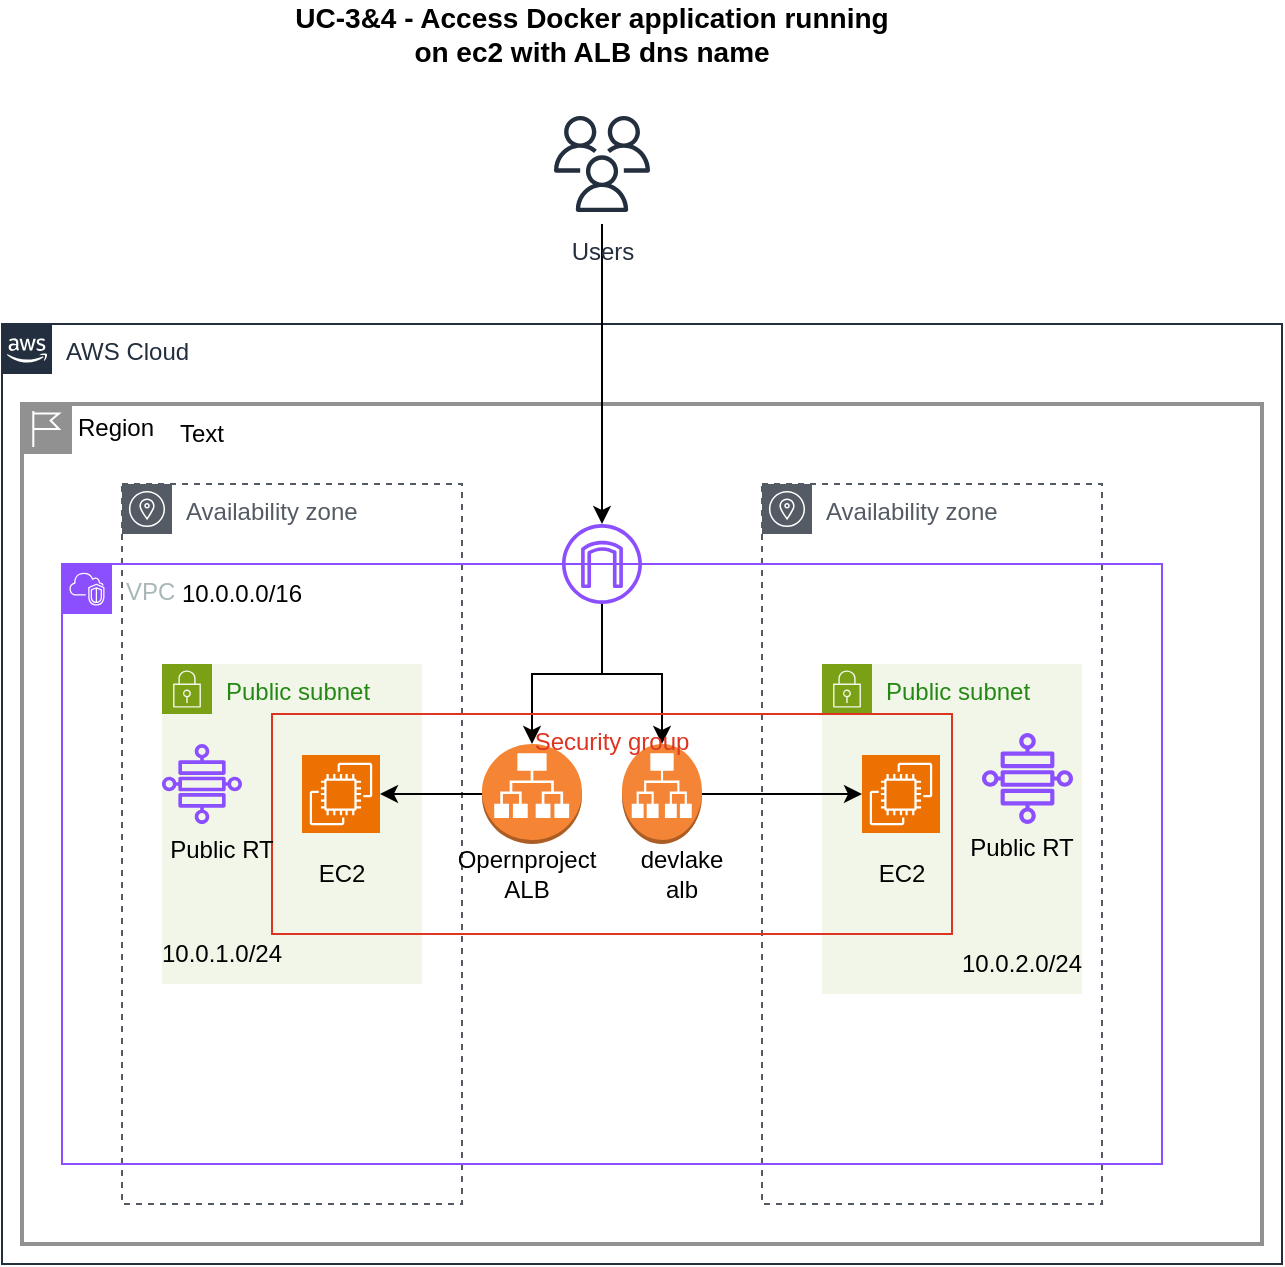 <mxfile version="27.1.3">
  <diagram name="Page-1" id="7vJ9ks99WJOgp8pgxR0i">
    <mxGraphModel dx="909" dy="1498" grid="1" gridSize="10" guides="1" tooltips="1" connect="1" arrows="1" fold="1" page="1" pageScale="1" pageWidth="850" pageHeight="1100" math="0" shadow="0">
      <root>
        <mxCell id="0" />
        <mxCell id="1" parent="0" />
        <mxCell id="d8SPQzkmyyUYfeaQxzHY-17" value="AWS Cloud" style="points=[[0,0],[0.25,0],[0.5,0],[0.75,0],[1,0],[1,0.25],[1,0.5],[1,0.75],[1,1],[0.75,1],[0.5,1],[0.25,1],[0,1],[0,0.75],[0,0.5],[0,0.25]];outlineConnect=0;gradientColor=none;html=1;whiteSpace=wrap;fontSize=12;fontStyle=0;container=1;pointerEvents=0;collapsible=0;recursiveResize=0;shape=mxgraph.aws4.group;grIcon=mxgraph.aws4.group_aws_cloud_alt;strokeColor=#232F3E;fillColor=none;verticalAlign=top;align=left;spacingLeft=30;fontColor=#232F3E;dashed=0;" parent="1" vertex="1">
          <mxGeometry x="150" y="80" width="640" height="470" as="geometry" />
        </mxCell>
        <mxCell id="d8SPQzkmyyUYfeaQxzHY-18" value="Region" style="shape=mxgraph.ibm.box;prType=region;fontStyle=0;verticalAlign=top;align=left;spacingLeft=32;spacingTop=4;fillColor=none;rounded=0;whiteSpace=wrap;html=1;strokeColor=#919191;strokeWidth=2;dashed=0;container=1;spacing=-4;collapsible=0;expand=0;recursiveResize=0;" parent="d8SPQzkmyyUYfeaQxzHY-17" vertex="1">
          <mxGeometry x="10" y="40" width="620" height="420" as="geometry" />
        </mxCell>
        <mxCell id="d8SPQzkmyyUYfeaQxzHY-19" value="Availability zone" style="sketch=0;outlineConnect=0;gradientColor=none;html=1;whiteSpace=wrap;fontSize=12;fontStyle=0;shape=mxgraph.aws4.group;grIcon=mxgraph.aws4.group_availability_zone;strokeColor=#545B64;fillColor=none;verticalAlign=top;align=left;spacingLeft=30;fontColor=#545B64;dashed=1;" parent="d8SPQzkmyyUYfeaQxzHY-18" vertex="1">
          <mxGeometry x="50" y="40" width="170" height="360" as="geometry" />
        </mxCell>
        <mxCell id="d8SPQzkmyyUYfeaQxzHY-20" value="Availability zone" style="sketch=0;outlineConnect=0;gradientColor=none;html=1;whiteSpace=wrap;fontSize=12;fontStyle=0;shape=mxgraph.aws4.group;grIcon=mxgraph.aws4.group_availability_zone;strokeColor=#545B64;fillColor=none;verticalAlign=top;align=left;spacingLeft=30;fontColor=#545B64;dashed=1;" parent="d8SPQzkmyyUYfeaQxzHY-18" vertex="1">
          <mxGeometry x="370" y="40" width="170" height="360" as="geometry" />
        </mxCell>
        <mxCell id="d8SPQzkmyyUYfeaQxzHY-21" value="VPC" style="points=[[0,0],[0.25,0],[0.5,0],[0.75,0],[1,0],[1,0.25],[1,0.5],[1,0.75],[1,1],[0.75,1],[0.5,1],[0.25,1],[0,1],[0,0.75],[0,0.5],[0,0.25]];outlineConnect=0;gradientColor=none;html=1;whiteSpace=wrap;fontSize=12;fontStyle=0;container=1;pointerEvents=0;collapsible=0;recursiveResize=0;shape=mxgraph.aws4.group;grIcon=mxgraph.aws4.group_vpc2;strokeColor=#8C4FFF;fillColor=none;verticalAlign=top;align=left;spacingLeft=30;fontColor=#AAB7B8;dashed=0;" parent="d8SPQzkmyyUYfeaQxzHY-18" vertex="1">
          <mxGeometry x="20" y="80" width="550" height="300" as="geometry" />
        </mxCell>
        <mxCell id="d8SPQzkmyyUYfeaQxzHY-22" value="Public subnet" style="points=[[0,0],[0.25,0],[0.5,0],[0.75,0],[1,0],[1,0.25],[1,0.5],[1,0.75],[1,1],[0.75,1],[0.5,1],[0.25,1],[0,1],[0,0.75],[0,0.5],[0,0.25]];outlineConnect=0;gradientColor=none;html=1;whiteSpace=wrap;fontSize=12;fontStyle=0;container=1;pointerEvents=0;collapsible=0;recursiveResize=0;shape=mxgraph.aws4.group;grIcon=mxgraph.aws4.group_security_group;grStroke=0;strokeColor=#7AA116;fillColor=#F2F6E8;verticalAlign=top;align=left;spacingLeft=30;fontColor=#248814;dashed=0;" parent="d8SPQzkmyyUYfeaQxzHY-21" vertex="1">
          <mxGeometry x="50" y="50" width="130" height="160" as="geometry" />
        </mxCell>
        <mxCell id="d8SPQzkmyyUYfeaQxzHY-26" value="" style="sketch=0;points=[[0,0,0],[0.25,0,0],[0.5,0,0],[0.75,0,0],[1,0,0],[0,1,0],[0.25,1,0],[0.5,1,0],[0.75,1,0],[1,1,0],[0,0.25,0],[0,0.5,0],[0,0.75,0],[1,0.25,0],[1,0.5,0],[1,0.75,0]];outlineConnect=0;fontColor=#232F3E;fillColor=#ED7100;strokeColor=#ffffff;dashed=0;verticalLabelPosition=bottom;verticalAlign=top;align=center;html=1;fontSize=12;fontStyle=0;aspect=fixed;shape=mxgraph.aws4.resourceIcon;resIcon=mxgraph.aws4.ec2;" parent="d8SPQzkmyyUYfeaQxzHY-22" vertex="1">
          <mxGeometry x="70" y="45.5" width="39" height="39" as="geometry" />
        </mxCell>
        <mxCell id="d8SPQzkmyyUYfeaQxzHY-25" value="Public subnet" style="points=[[0,0],[0.25,0],[0.5,0],[0.75,0],[1,0],[1,0.25],[1,0.5],[1,0.75],[1,1],[0.75,1],[0.5,1],[0.25,1],[0,1],[0,0.75],[0,0.5],[0,0.25]];outlineConnect=0;gradientColor=none;html=1;whiteSpace=wrap;fontSize=12;fontStyle=0;container=1;pointerEvents=0;collapsible=0;recursiveResize=0;shape=mxgraph.aws4.group;grIcon=mxgraph.aws4.group_security_group;grStroke=0;strokeColor=#7AA116;fillColor=#F2F6E8;verticalAlign=top;align=left;spacingLeft=30;fontColor=#248814;dashed=0;" parent="d8SPQzkmyyUYfeaQxzHY-21" vertex="1">
          <mxGeometry x="380" y="50" width="130" height="165" as="geometry" />
        </mxCell>
        <mxCell id="uMOsZa05Msy3vBDY7BlB-9" value="10.0.2.0/24" style="text;html=1;align=center;verticalAlign=middle;whiteSpace=wrap;rounded=0;" vertex="1" parent="d8SPQzkmyyUYfeaQxzHY-25">
          <mxGeometry x="70" y="135" width="60" height="30" as="geometry" />
        </mxCell>
        <mxCell id="uMOsZa05Msy3vBDY7BlB-2" style="edgeStyle=orthogonalEdgeStyle;rounded=0;orthogonalLoop=1;jettySize=auto;html=1;" edge="1" parent="d8SPQzkmyyUYfeaQxzHY-21" source="d8SPQzkmyyUYfeaQxzHY-30" target="uMOsZa05Msy3vBDY7BlB-1">
          <mxGeometry relative="1" as="geometry" />
        </mxCell>
        <mxCell id="d8SPQzkmyyUYfeaQxzHY-30" value="" style="sketch=0;outlineConnect=0;fontColor=#232F3E;gradientColor=none;fillColor=#8C4FFF;strokeColor=none;dashed=0;verticalLabelPosition=bottom;verticalAlign=top;align=center;html=1;fontSize=12;fontStyle=0;aspect=fixed;pointerEvents=1;shape=mxgraph.aws4.internet_gateway;" parent="d8SPQzkmyyUYfeaQxzHY-21" vertex="1">
          <mxGeometry x="250" y="-20" width="40" height="40" as="geometry" />
        </mxCell>
        <mxCell id="d8SPQzkmyyUYfeaQxzHY-31" value="" style="outlineConnect=0;dashed=0;verticalLabelPosition=bottom;verticalAlign=top;align=center;html=1;shape=mxgraph.aws3.application_load_balancer;fillColor=#F58534;gradientColor=none;" parent="d8SPQzkmyyUYfeaQxzHY-21" vertex="1">
          <mxGeometry x="210" y="90" width="50" height="50" as="geometry" />
        </mxCell>
        <mxCell id="vmBAKrQx4KYslwHyQ1fB-1" value="" style="edgeStyle=orthogonalEdgeStyle;rounded=0;orthogonalLoop=1;jettySize=auto;html=1;" parent="d8SPQzkmyyUYfeaQxzHY-21" source="d8SPQzkmyyUYfeaQxzHY-31" target="d8SPQzkmyyUYfeaQxzHY-26" edge="1">
          <mxGeometry relative="1" as="geometry" />
        </mxCell>
        <mxCell id="d8SPQzkmyyUYfeaQxzHY-32" value="" style="edgeStyle=orthogonalEdgeStyle;rounded=0;orthogonalLoop=1;jettySize=auto;html=1;" parent="d8SPQzkmyyUYfeaQxzHY-21" source="d8SPQzkmyyUYfeaQxzHY-30" target="d8SPQzkmyyUYfeaQxzHY-31" edge="1">
          <mxGeometry relative="1" as="geometry" />
        </mxCell>
        <mxCell id="uMOsZa05Msy3vBDY7BlB-1" value="" style="outlineConnect=0;dashed=0;verticalLabelPosition=bottom;verticalAlign=top;align=center;html=1;shape=mxgraph.aws3.application_load_balancer;fillColor=#F58536;gradientColor=none;" vertex="1" parent="d8SPQzkmyyUYfeaQxzHY-21">
          <mxGeometry x="280" y="90" width="40" height="50" as="geometry" />
        </mxCell>
        <mxCell id="d8SPQzkmyyUYfeaQxzHY-37" value="Security group" style="fillColor=none;strokeColor=#DD3522;verticalAlign=top;fontStyle=0;fontColor=#DD3522;whiteSpace=wrap;html=1;" parent="d8SPQzkmyyUYfeaQxzHY-21" vertex="1">
          <mxGeometry x="105" y="75" width="340" height="110" as="geometry" />
        </mxCell>
        <mxCell id="vmBAKrQx4KYslwHyQ1fB-3" value="Opernproject ALB" style="text;html=1;align=center;verticalAlign=middle;whiteSpace=wrap;rounded=0;" parent="d8SPQzkmyyUYfeaQxzHY-21" vertex="1">
          <mxGeometry x="200" y="140" width="65" height="30" as="geometry" />
        </mxCell>
        <mxCell id="uMOsZa05Msy3vBDY7BlB-5" value="devlake alb" style="text;html=1;align=center;verticalAlign=middle;whiteSpace=wrap;rounded=0;" vertex="1" parent="d8SPQzkmyyUYfeaQxzHY-21">
          <mxGeometry x="280" y="140" width="60" height="30" as="geometry" />
        </mxCell>
        <mxCell id="d8SPQzkmyyUYfeaQxzHY-28" value="" style="sketch=0;outlineConnect=0;fontColor=#232F3E;gradientColor=none;fillColor=#8C4FFF;strokeColor=none;dashed=0;verticalLabelPosition=bottom;verticalAlign=top;align=center;html=1;fontSize=12;fontStyle=0;aspect=fixed;pointerEvents=1;shape=mxgraph.aws4.cloud_wan_transit_gateway_route_table_attachment;" parent="d8SPQzkmyyUYfeaQxzHY-18" vertex="1">
          <mxGeometry x="70" y="170" width="40" height="40" as="geometry" />
        </mxCell>
        <mxCell id="d8SPQzkmyyUYfeaQxzHY-27" value="" style="sketch=0;points=[[0,0,0],[0.25,0,0],[0.5,0,0],[0.75,0,0],[1,0,0],[0,1,0],[0.25,1,0],[0.5,1,0],[0.75,1,0],[1,1,0],[0,0.25,0],[0,0.5,0],[0,0.75,0],[1,0.25,0],[1,0.5,0],[1,0.75,0]];outlineConnect=0;fontColor=#232F3E;fillColor=#ED7100;strokeColor=#ffffff;dashed=0;verticalLabelPosition=bottom;verticalAlign=top;align=center;html=1;fontSize=12;fontStyle=0;aspect=fixed;shape=mxgraph.aws4.resourceIcon;resIcon=mxgraph.aws4.ec2;" parent="d8SPQzkmyyUYfeaQxzHY-18" vertex="1">
          <mxGeometry x="420" y="175.5" width="39" height="39" as="geometry" />
        </mxCell>
        <mxCell id="d8SPQzkmyyUYfeaQxzHY-29" value="" style="sketch=0;outlineConnect=0;fontColor=#232F3E;gradientColor=none;fillColor=#8C4FFF;strokeColor=none;dashed=0;verticalLabelPosition=bottom;verticalAlign=top;align=center;html=1;fontSize=12;fontStyle=0;aspect=fixed;pointerEvents=1;shape=mxgraph.aws4.cloud_wan_transit_gateway_route_table_attachment;" parent="d8SPQzkmyyUYfeaQxzHY-18" vertex="1">
          <mxGeometry x="480" y="164.5" width="45.5" height="45.5" as="geometry" />
        </mxCell>
        <mxCell id="vmBAKrQx4KYslwHyQ1fB-4" value="EC2" style="text;html=1;align=center;verticalAlign=middle;whiteSpace=wrap;rounded=0;" parent="d8SPQzkmyyUYfeaQxzHY-18" vertex="1">
          <mxGeometry x="130" y="220" width="60" height="30" as="geometry" />
        </mxCell>
        <mxCell id="vmBAKrQx4KYslwHyQ1fB-5" value="EC2" style="text;html=1;align=center;verticalAlign=middle;whiteSpace=wrap;rounded=0;" parent="d8SPQzkmyyUYfeaQxzHY-18" vertex="1">
          <mxGeometry x="410" y="220" width="60" height="30" as="geometry" />
        </mxCell>
        <mxCell id="vmBAKrQx4KYslwHyQ1fB-6" value="Public RT" style="text;html=1;align=center;verticalAlign=middle;whiteSpace=wrap;rounded=0;" parent="d8SPQzkmyyUYfeaQxzHY-18" vertex="1">
          <mxGeometry x="70" y="215" width="60" height="15" as="geometry" />
        </mxCell>
        <mxCell id="vmBAKrQx4KYslwHyQ1fB-7" value="Public RT" style="text;html=1;align=center;verticalAlign=middle;whiteSpace=wrap;rounded=0;" parent="d8SPQzkmyyUYfeaQxzHY-18" vertex="1">
          <mxGeometry x="470" y="214.5" width="60" height="15" as="geometry" />
        </mxCell>
        <mxCell id="uMOsZa05Msy3vBDY7BlB-3" value="" style="edgeStyle=orthogonalEdgeStyle;rounded=0;orthogonalLoop=1;jettySize=auto;html=1;entryX=0;entryY=0.5;entryDx=0;entryDy=0;entryPerimeter=0;" edge="1" parent="d8SPQzkmyyUYfeaQxzHY-18" source="uMOsZa05Msy3vBDY7BlB-1" target="d8SPQzkmyyUYfeaQxzHY-27">
          <mxGeometry relative="1" as="geometry" />
        </mxCell>
        <mxCell id="uMOsZa05Msy3vBDY7BlB-6" value="Text" style="text;html=1;align=center;verticalAlign=middle;whiteSpace=wrap;rounded=0;" vertex="1" parent="d8SPQzkmyyUYfeaQxzHY-18">
          <mxGeometry x="60" width="60" height="30" as="geometry" />
        </mxCell>
        <mxCell id="uMOsZa05Msy3vBDY7BlB-7" value="10.0.0.0/16" style="text;html=1;align=center;verticalAlign=middle;whiteSpace=wrap;rounded=0;" vertex="1" parent="d8SPQzkmyyUYfeaQxzHY-18">
          <mxGeometry x="80" y="80" width="60" height="30" as="geometry" />
        </mxCell>
        <mxCell id="uMOsZa05Msy3vBDY7BlB-8" value="10.0.1.0/24" style="text;html=1;align=center;verticalAlign=middle;whiteSpace=wrap;rounded=0;" vertex="1" parent="d8SPQzkmyyUYfeaQxzHY-18">
          <mxGeometry x="70" y="260" width="60" height="30" as="geometry" />
        </mxCell>
        <mxCell id="d8SPQzkmyyUYfeaQxzHY-36" value="" style="edgeStyle=orthogonalEdgeStyle;rounded=0;orthogonalLoop=1;jettySize=auto;html=1;" parent="1" source="d8SPQzkmyyUYfeaQxzHY-35" target="d8SPQzkmyyUYfeaQxzHY-30" edge="1">
          <mxGeometry relative="1" as="geometry" />
        </mxCell>
        <mxCell id="d8SPQzkmyyUYfeaQxzHY-35" value="Users" style="sketch=0;outlineConnect=0;fontColor=#232F3E;gradientColor=none;strokeColor=#232F3E;fillColor=#ffffff;dashed=0;verticalLabelPosition=bottom;verticalAlign=top;align=center;html=1;fontSize=12;fontStyle=0;aspect=fixed;shape=mxgraph.aws4.resourceIcon;resIcon=mxgraph.aws4.users;" parent="1" vertex="1">
          <mxGeometry x="420" y="-30" width="60" height="60" as="geometry" />
        </mxCell>
        <mxCell id="d8SPQzkmyyUYfeaQxzHY-38" value="&lt;b&gt;&lt;font style=&quot;font-size: 14px;&quot;&gt;UC-3&amp;amp;4 - Access Docker application running on ec2 with ALB dns name&lt;/font&gt;&lt;/b&gt;" style="text;html=1;align=center;verticalAlign=middle;whiteSpace=wrap;rounded=0;" parent="1" vertex="1">
          <mxGeometry x="290" y="-80" width="310" height="30" as="geometry" />
        </mxCell>
      </root>
    </mxGraphModel>
  </diagram>
</mxfile>
